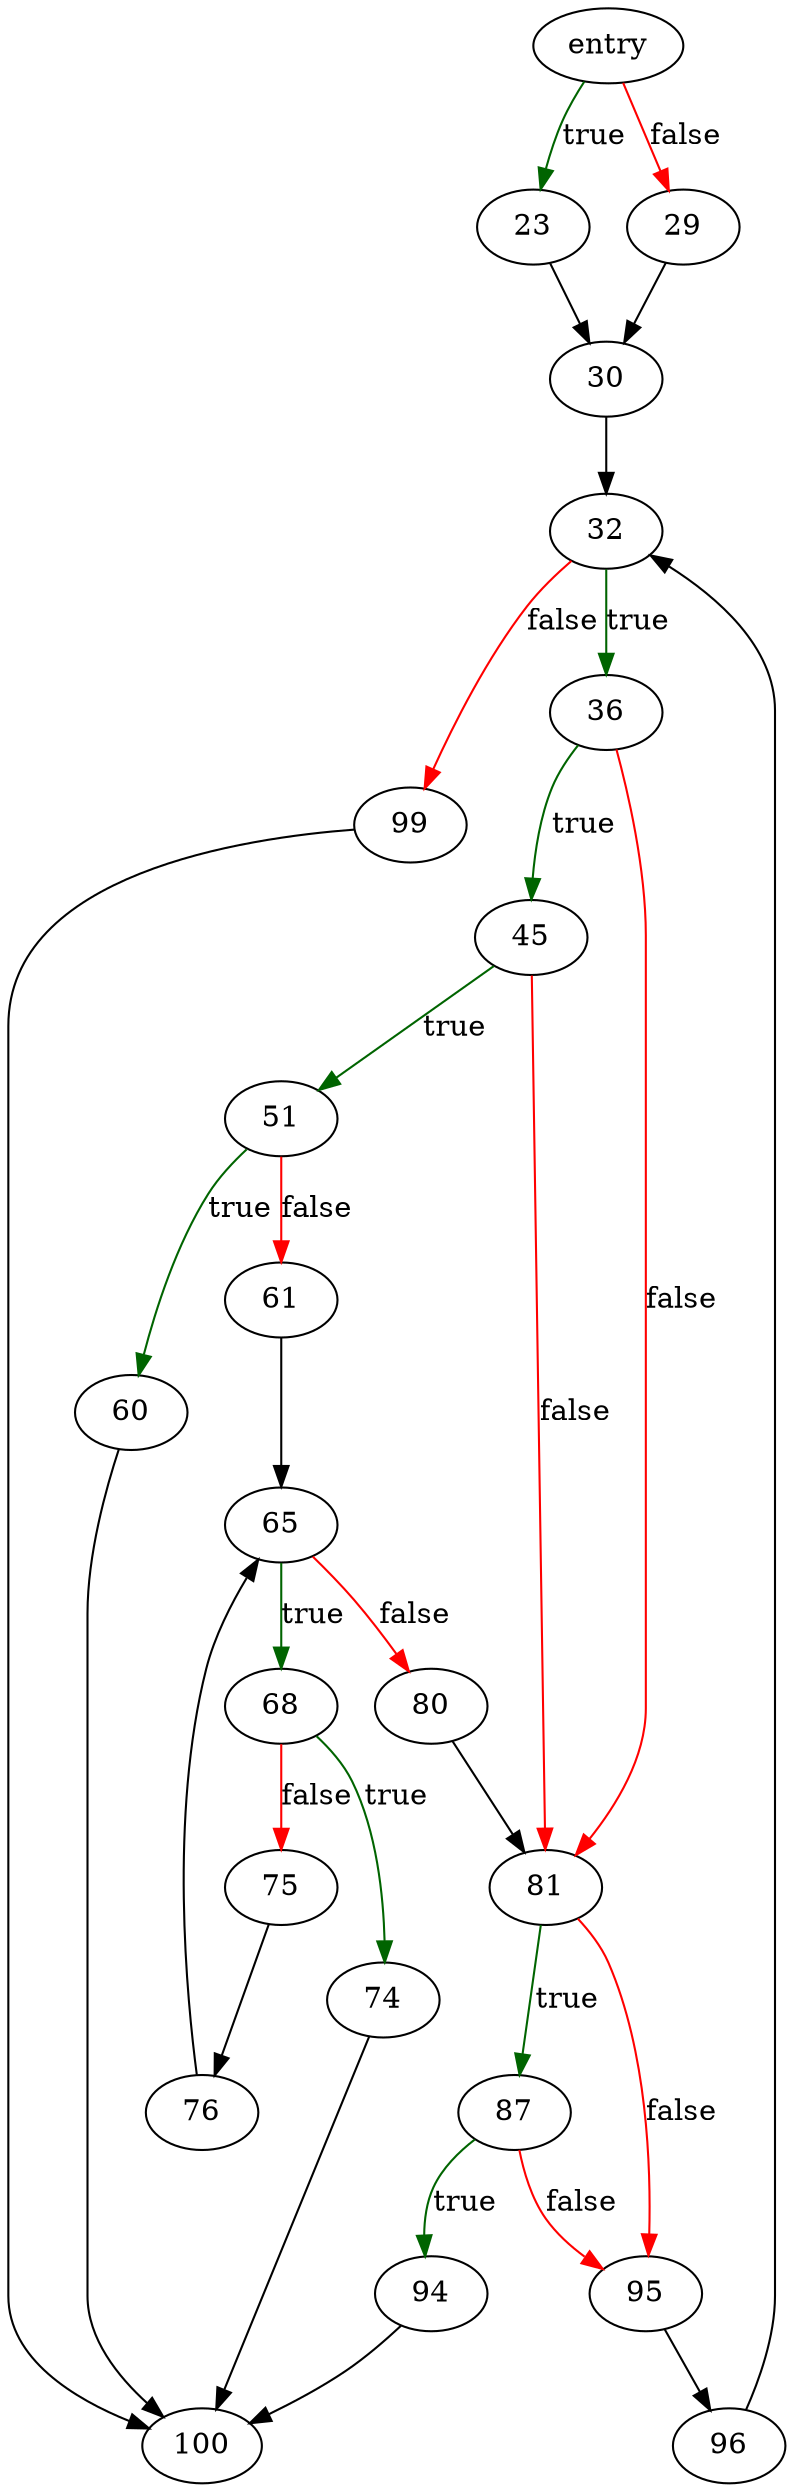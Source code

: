 digraph "readsTable" {
	// Node definitions.
	3 [label=entry];
	23;
	29;
	30;
	32;
	36;
	45;
	51;
	60;
	61;
	65;
	68;
	74;
	75;
	76;
	80;
	81;
	87;
	94;
	95;
	96;
	99;
	100;

	// Edge definitions.
	3 -> 23 [
		color=darkgreen
		label=true
	];
	3 -> 29 [
		color=red
		label=false
	];
	23 -> 30;
	29 -> 30;
	30 -> 32;
	32 -> 36 [
		color=darkgreen
		label=true
	];
	32 -> 99 [
		color=red
		label=false
	];
	36 -> 45 [
		color=darkgreen
		label=true
	];
	36 -> 81 [
		color=red
		label=false
	];
	45 -> 51 [
		color=darkgreen
		label=true
	];
	45 -> 81 [
		color=red
		label=false
	];
	51 -> 60 [
		color=darkgreen
		label=true
	];
	51 -> 61 [
		color=red
		label=false
	];
	60 -> 100;
	61 -> 65;
	65 -> 68 [
		color=darkgreen
		label=true
	];
	65 -> 80 [
		color=red
		label=false
	];
	68 -> 74 [
		color=darkgreen
		label=true
	];
	68 -> 75 [
		color=red
		label=false
	];
	74 -> 100;
	75 -> 76;
	76 -> 65;
	80 -> 81;
	81 -> 87 [
		color=darkgreen
		label=true
	];
	81 -> 95 [
		color=red
		label=false
	];
	87 -> 94 [
		color=darkgreen
		label=true
	];
	87 -> 95 [
		color=red
		label=false
	];
	94 -> 100;
	95 -> 96;
	96 -> 32;
	99 -> 100;
}